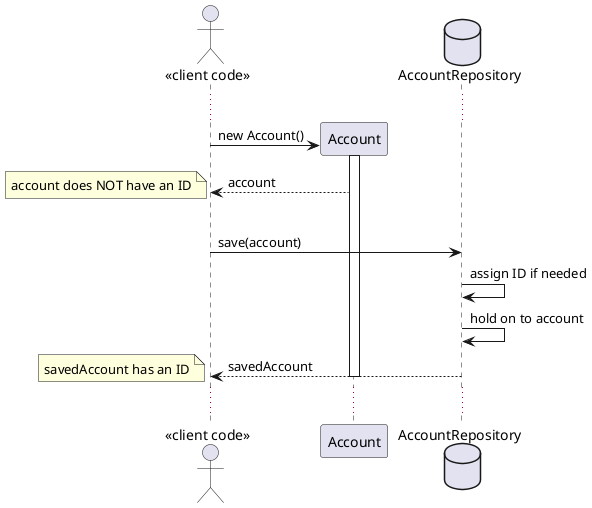 @startuml
actor Client as "<<client code>>"
create Account
database Repo as "AccountRepository"
...
Client -> Account: new Account()
activate Account
Client <-- Account: account
note left: account does NOT have an ID
|||
Client -> Repo: save(account)
Repo -> Repo: assign ID if needed
Repo -> Repo: hold on to account
Repo --> Client: savedAccount
deactivate Account
note left: savedAccount has an ID
...
@enduml
